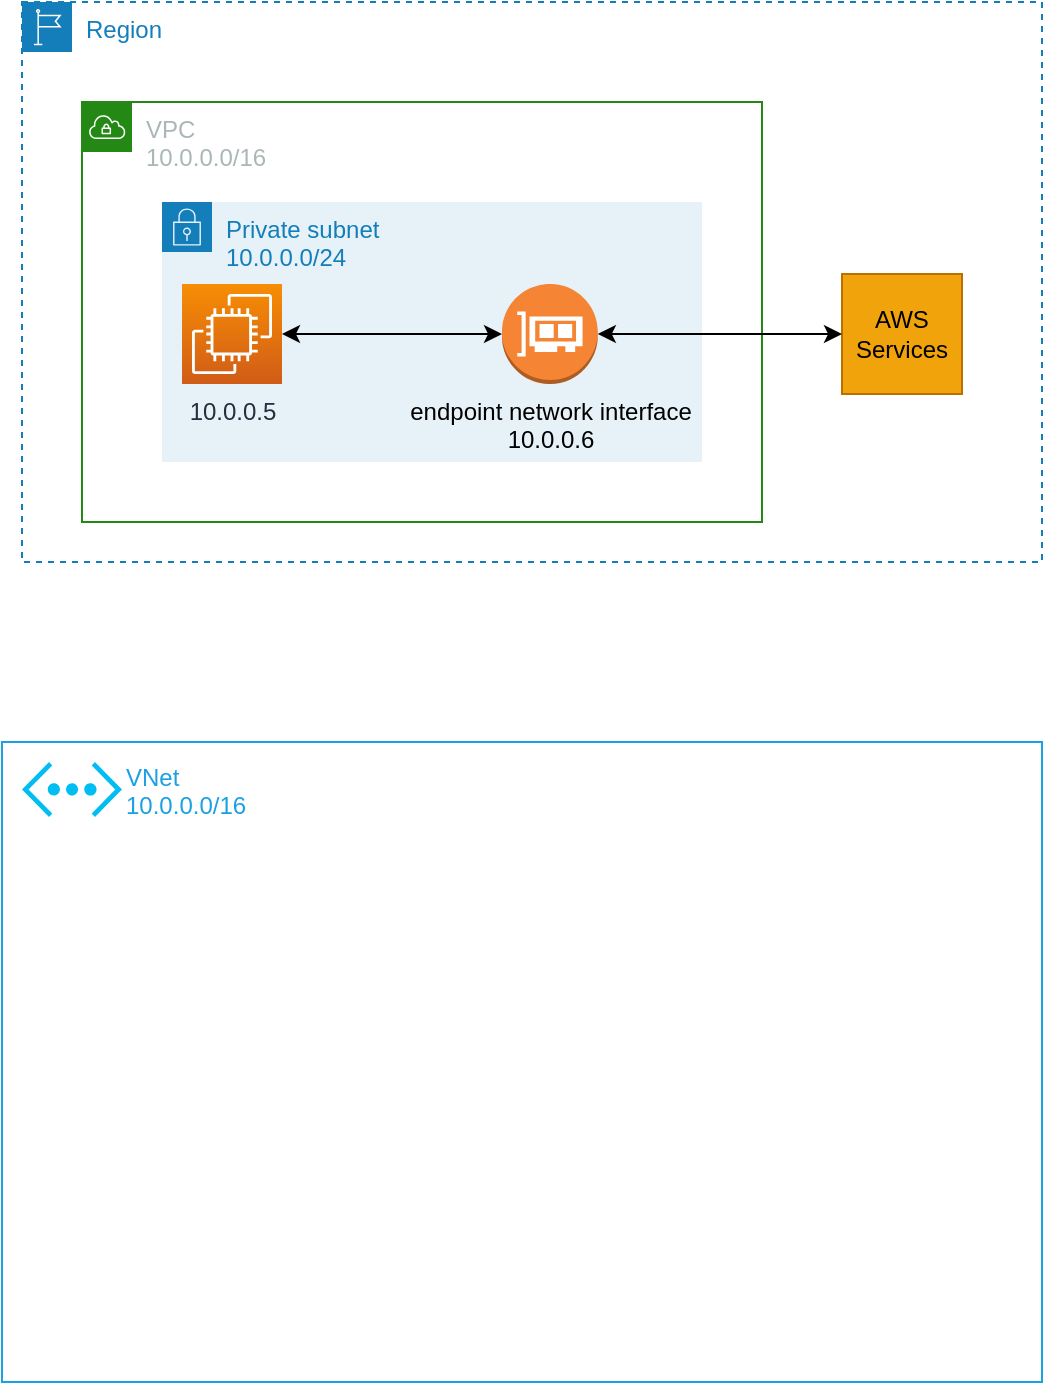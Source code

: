 <mxfile version="17.1.0" type="github">
  <diagram id="cuhTsljI_HF5Cnu3ZseF" name="Page-1">
    <mxGraphModel dx="1038" dy="546" grid="1" gridSize="10" guides="1" tooltips="1" connect="1" arrows="1" fold="1" page="1" pageScale="1" pageWidth="827" pageHeight="1169" math="0" shadow="0">
      <root>
        <mxCell id="0" />
        <mxCell id="1" parent="0" />
        <mxCell id="CAPrlYotPy6mbk9Nvcnk-1" value="Region" style="points=[[0,0],[0.25,0],[0.5,0],[0.75,0],[1,0],[1,0.25],[1,0.5],[1,0.75],[1,1],[0.75,1],[0.5,1],[0.25,1],[0,1],[0,0.75],[0,0.5],[0,0.25]];outlineConnect=0;gradientColor=none;html=1;whiteSpace=wrap;fontSize=12;fontStyle=0;container=1;pointerEvents=0;collapsible=0;recursiveResize=0;shape=mxgraph.aws4.group;grIcon=mxgraph.aws4.group_region;strokeColor=#147EBA;fillColor=none;verticalAlign=top;align=left;spacingLeft=30;fontColor=#147EBA;dashed=1;" vertex="1" parent="1">
          <mxGeometry x="90" y="110" width="510" height="280" as="geometry" />
        </mxCell>
        <mxCell id="CAPrlYotPy6mbk9Nvcnk-2" value="VPC&lt;br&gt;10.0.0.0/16" style="points=[[0,0],[0.25,0],[0.5,0],[0.75,0],[1,0],[1,0.25],[1,0.5],[1,0.75],[1,1],[0.75,1],[0.5,1],[0.25,1],[0,1],[0,0.75],[0,0.5],[0,0.25]];outlineConnect=0;gradientColor=none;html=1;whiteSpace=wrap;fontSize=12;fontStyle=0;container=1;pointerEvents=0;collapsible=0;recursiveResize=0;shape=mxgraph.aws4.group;grIcon=mxgraph.aws4.group_vpc;strokeColor=#248814;fillColor=none;verticalAlign=top;align=left;spacingLeft=30;fontColor=#AAB7B8;dashed=0;" vertex="1" parent="CAPrlYotPy6mbk9Nvcnk-1">
          <mxGeometry x="30" y="50" width="340" height="210" as="geometry" />
        </mxCell>
        <mxCell id="CAPrlYotPy6mbk9Nvcnk-3" value="Private subnet&lt;br&gt;10.0.0.0/24" style="points=[[0,0],[0.25,0],[0.5,0],[0.75,0],[1,0],[1,0.25],[1,0.5],[1,0.75],[1,1],[0.75,1],[0.5,1],[0.25,1],[0,1],[0,0.75],[0,0.5],[0,0.25]];outlineConnect=0;gradientColor=none;html=1;whiteSpace=wrap;fontSize=12;fontStyle=0;container=1;pointerEvents=0;collapsible=0;recursiveResize=0;shape=mxgraph.aws4.group;grIcon=mxgraph.aws4.group_security_group;grStroke=0;strokeColor=#147EBA;fillColor=#E6F2F8;verticalAlign=top;align=left;spacingLeft=30;fontColor=#147EBA;dashed=0;" vertex="1" parent="CAPrlYotPy6mbk9Nvcnk-2">
          <mxGeometry x="40" y="50" width="270" height="130" as="geometry" />
        </mxCell>
        <mxCell id="CAPrlYotPy6mbk9Nvcnk-4" value="endpoint network interface&lt;br&gt;10.0.0.6" style="outlineConnect=0;dashed=0;verticalLabelPosition=bottom;verticalAlign=top;align=center;html=1;shape=mxgraph.aws3.elastic_network_interface;fillColor=#F58534;gradientColor=none;" vertex="1" parent="CAPrlYotPy6mbk9Nvcnk-3">
          <mxGeometry x="170" y="41" width="47.92" height="50" as="geometry" />
        </mxCell>
        <mxCell id="CAPrlYotPy6mbk9Nvcnk-8" style="edgeStyle=orthogonalEdgeStyle;rounded=0;orthogonalLoop=1;jettySize=auto;html=1;entryX=0;entryY=0.5;entryDx=0;entryDy=0;entryPerimeter=0;startArrow=classic;startFill=1;" edge="1" parent="CAPrlYotPy6mbk9Nvcnk-3" source="CAPrlYotPy6mbk9Nvcnk-7" target="CAPrlYotPy6mbk9Nvcnk-4">
          <mxGeometry relative="1" as="geometry" />
        </mxCell>
        <mxCell id="CAPrlYotPy6mbk9Nvcnk-7" value="10.0.0.5" style="sketch=0;points=[[0,0,0],[0.25,0,0],[0.5,0,0],[0.75,0,0],[1,0,0],[0,1,0],[0.25,1,0],[0.5,1,0],[0.75,1,0],[1,1,0],[0,0.25,0],[0,0.5,0],[0,0.75,0],[1,0.25,0],[1,0.5,0],[1,0.75,0]];outlineConnect=0;fontColor=#232F3E;gradientColor=#F78E04;gradientDirection=north;fillColor=#D05C17;strokeColor=#ffffff;dashed=0;verticalLabelPosition=bottom;verticalAlign=top;align=center;html=1;fontSize=12;fontStyle=0;aspect=fixed;shape=mxgraph.aws4.resourceIcon;resIcon=mxgraph.aws4.ec2;" vertex="1" parent="CAPrlYotPy6mbk9Nvcnk-3">
          <mxGeometry x="10" y="41" width="50" height="50" as="geometry" />
        </mxCell>
        <mxCell id="CAPrlYotPy6mbk9Nvcnk-5" value="AWS Services" style="rounded=0;whiteSpace=wrap;html=1;fillColor=#f0a30a;strokeColor=#BD7000;fontColor=#000000;" vertex="1" parent="CAPrlYotPy6mbk9Nvcnk-1">
          <mxGeometry x="410" y="136" width="60" height="60" as="geometry" />
        </mxCell>
        <mxCell id="CAPrlYotPy6mbk9Nvcnk-6" style="edgeStyle=orthogonalEdgeStyle;rounded=0;orthogonalLoop=1;jettySize=auto;html=1;entryX=0;entryY=0.5;entryDx=0;entryDy=0;startArrow=classic;startFill=1;" edge="1" parent="CAPrlYotPy6mbk9Nvcnk-1" source="CAPrlYotPy6mbk9Nvcnk-4" target="CAPrlYotPy6mbk9Nvcnk-5">
          <mxGeometry relative="1" as="geometry" />
        </mxCell>
        <mxCell id="CAPrlYotPy6mbk9Nvcnk-9" value="" style="rounded=0;whiteSpace=wrap;html=1;fillColor=none;strokeColor=#1BA1E2;fontColor=#ffffff;" vertex="1" parent="1">
          <mxGeometry x="80" y="480" width="520" height="320" as="geometry" />
        </mxCell>
        <mxCell id="CAPrlYotPy6mbk9Nvcnk-13" value="VNet&#xa;10.0.0.0/16" style="verticalLabelPosition=middle;verticalAlign=middle;align=left;strokeColor=none;fillColor=#00BEF2;shape=mxgraph.azure.virtual_network;pointerEvents=1;sketch=0;fontColor=#1BA1E2;labelPosition=right;" vertex="1" parent="1">
          <mxGeometry x="90" y="490" width="50" height="27.5" as="geometry" />
        </mxCell>
      </root>
    </mxGraphModel>
  </diagram>
</mxfile>
